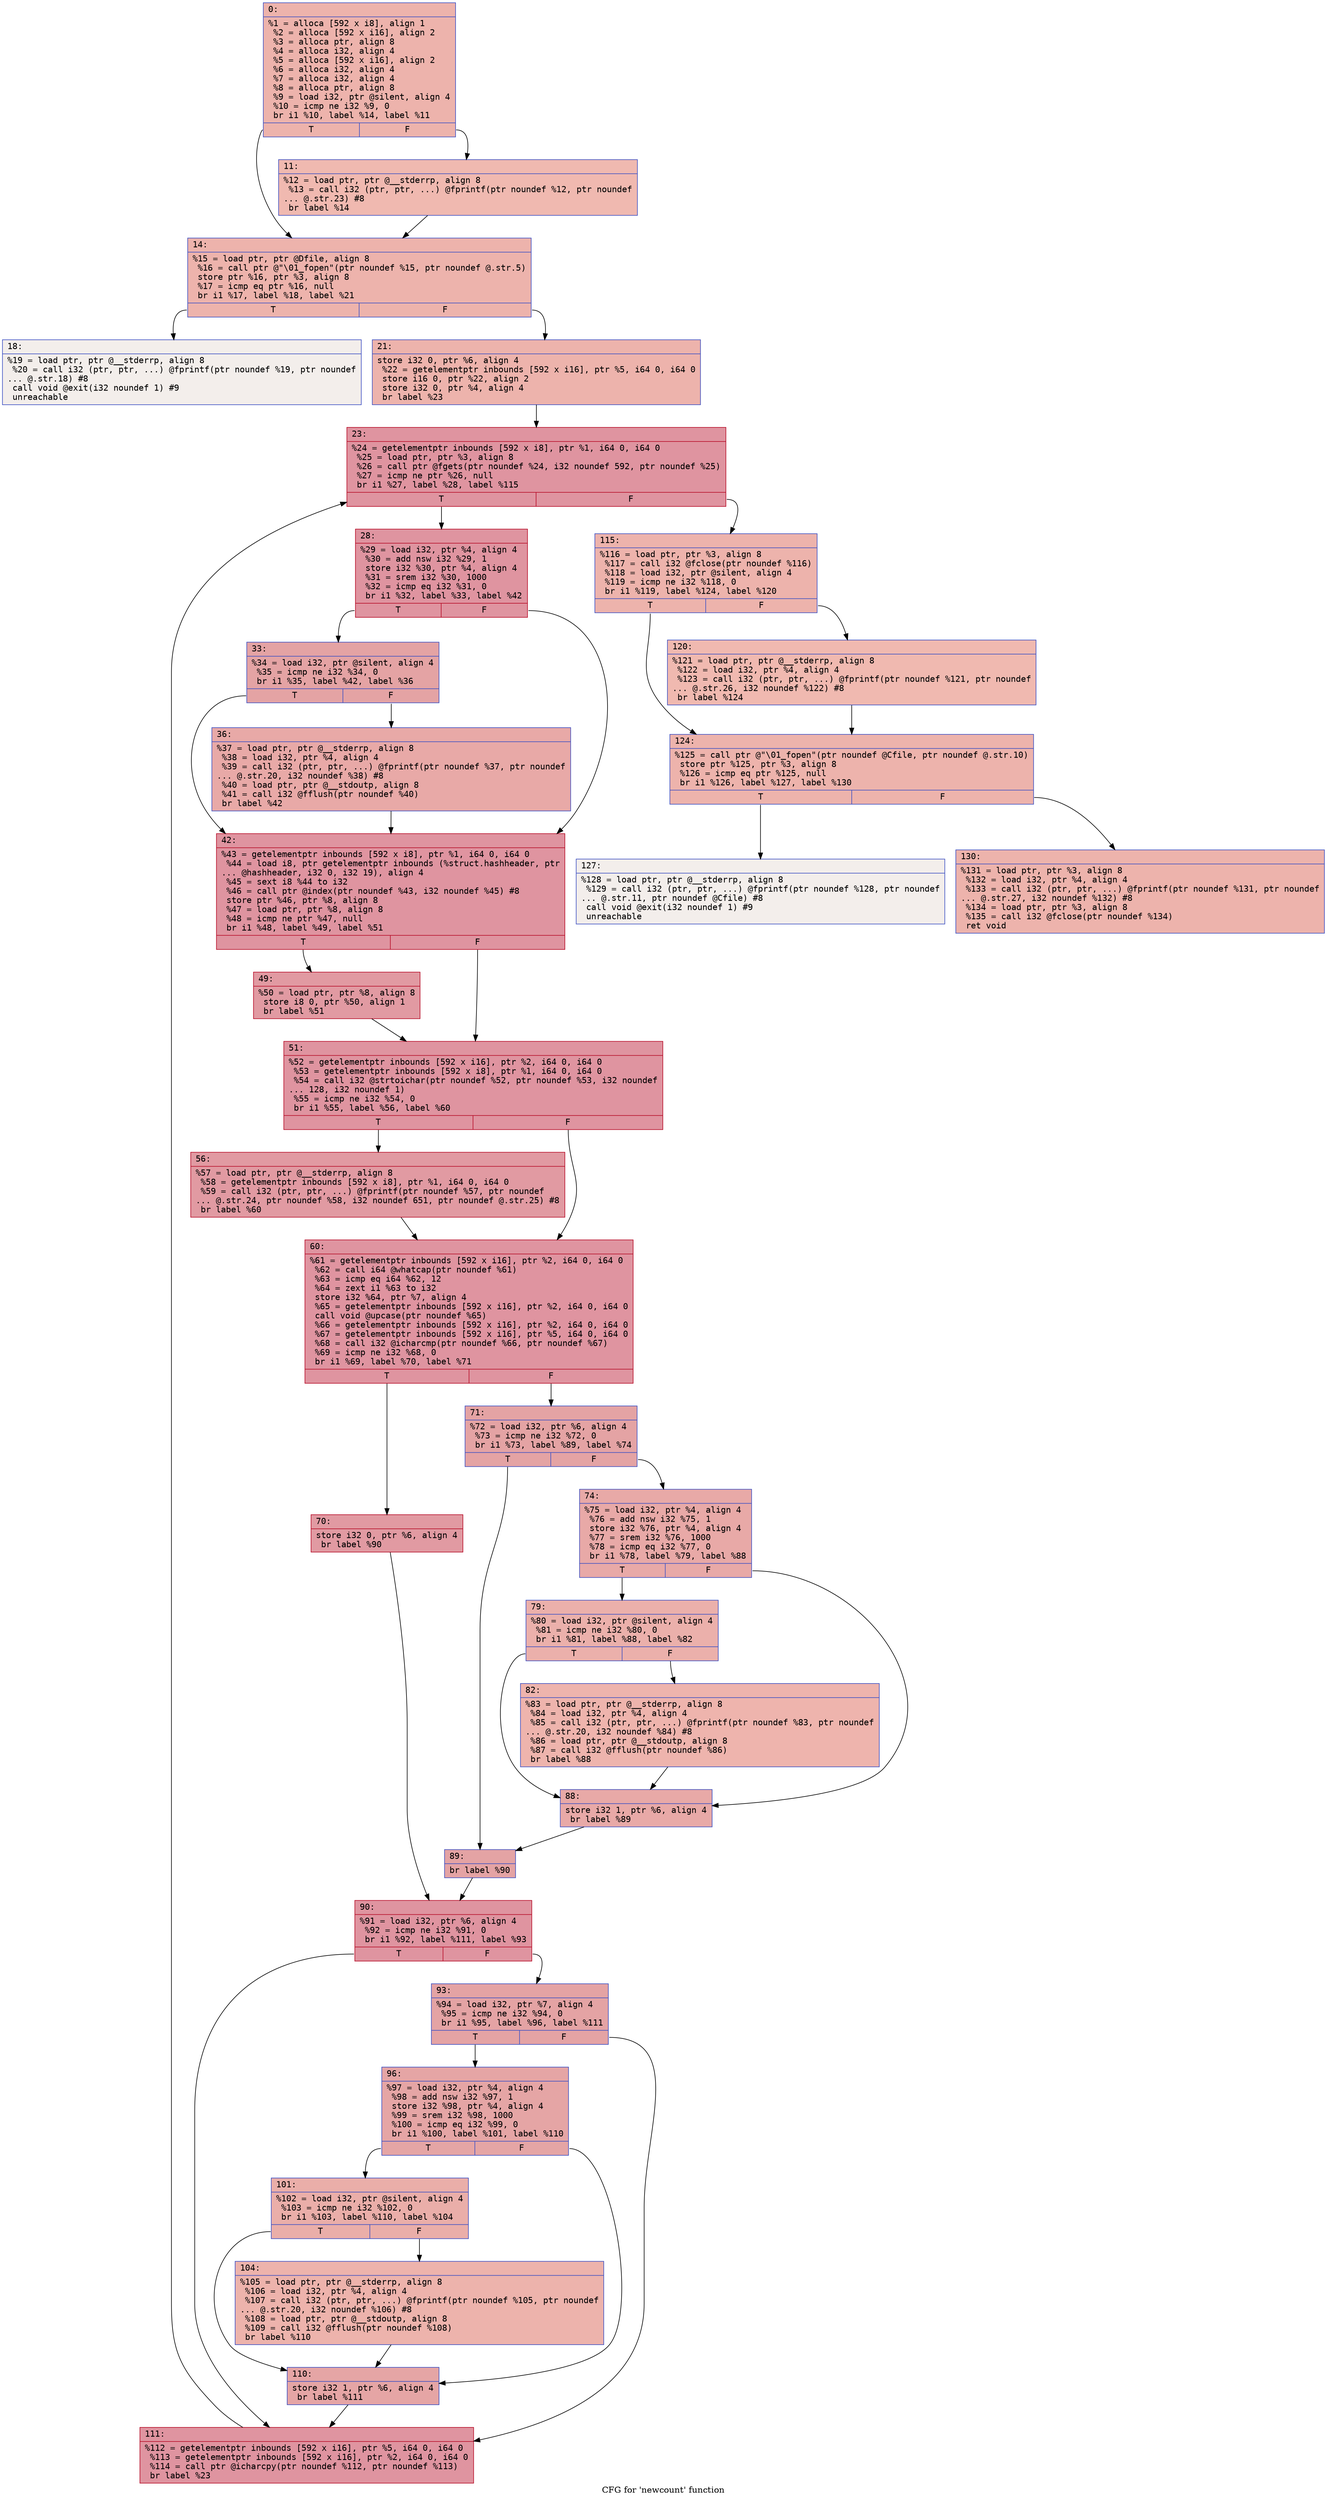 digraph "CFG for 'newcount' function" {
	label="CFG for 'newcount' function";

	Node0x600000ca7520 [shape=record,color="#3d50c3ff", style=filled, fillcolor="#d6524470" fontname="Courier",label="{0:\l|  %1 = alloca [592 x i8], align 1\l  %2 = alloca [592 x i16], align 2\l  %3 = alloca ptr, align 8\l  %4 = alloca i32, align 4\l  %5 = alloca [592 x i16], align 2\l  %6 = alloca i32, align 4\l  %7 = alloca i32, align 4\l  %8 = alloca ptr, align 8\l  %9 = load i32, ptr @silent, align 4\l  %10 = icmp ne i32 %9, 0\l  br i1 %10, label %14, label %11\l|{<s0>T|<s1>F}}"];
	Node0x600000ca7520:s0 -> Node0x600000ca77a0[tooltip="0 -> 14\nProbability 62.50%" ];
	Node0x600000ca7520:s1 -> Node0x600000ca7750[tooltip="0 -> 11\nProbability 37.50%" ];
	Node0x600000ca7750 [shape=record,color="#3d50c3ff", style=filled, fillcolor="#de614d70" fontname="Courier",label="{11:\l|  %12 = load ptr, ptr @__stderrp, align 8\l  %13 = call i32 (ptr, ptr, ...) @fprintf(ptr noundef %12, ptr noundef\l... @.str.23) #8\l  br label %14\l}"];
	Node0x600000ca7750 -> Node0x600000ca77a0[tooltip="11 -> 14\nProbability 100.00%" ];
	Node0x600000ca77a0 [shape=record,color="#3d50c3ff", style=filled, fillcolor="#d6524470" fontname="Courier",label="{14:\l|  %15 = load ptr, ptr @Dfile, align 8\l  %16 = call ptr @\"\\01_fopen\"(ptr noundef %15, ptr noundef @.str.5)\l  store ptr %16, ptr %3, align 8\l  %17 = icmp eq ptr %16, null\l  br i1 %17, label %18, label %21\l|{<s0>T|<s1>F}}"];
	Node0x600000ca77a0:s0 -> Node0x600000ca77f0[tooltip="14 -> 18\nProbability 0.00%" ];
	Node0x600000ca77a0:s1 -> Node0x600000ca7840[tooltip="14 -> 21\nProbability 100.00%" ];
	Node0x600000ca77f0 [shape=record,color="#3d50c3ff", style=filled, fillcolor="#e5d8d170" fontname="Courier",label="{18:\l|  %19 = load ptr, ptr @__stderrp, align 8\l  %20 = call i32 (ptr, ptr, ...) @fprintf(ptr noundef %19, ptr noundef\l... @.str.18) #8\l  call void @exit(i32 noundef 1) #9\l  unreachable\l}"];
	Node0x600000ca7840 [shape=record,color="#3d50c3ff", style=filled, fillcolor="#d6524470" fontname="Courier",label="{21:\l|  store i32 0, ptr %6, align 4\l  %22 = getelementptr inbounds [592 x i16], ptr %5, i64 0, i64 0\l  store i16 0, ptr %22, align 2\l  store i32 0, ptr %4, align 4\l  br label %23\l}"];
	Node0x600000ca7840 -> Node0x600000ca7890[tooltip="21 -> 23\nProbability 100.00%" ];
	Node0x600000ca7890 [shape=record,color="#b70d28ff", style=filled, fillcolor="#b70d2870" fontname="Courier",label="{23:\l|  %24 = getelementptr inbounds [592 x i8], ptr %1, i64 0, i64 0\l  %25 = load ptr, ptr %3, align 8\l  %26 = call ptr @fgets(ptr noundef %24, i32 noundef 592, ptr noundef %25)\l  %27 = icmp ne ptr %26, null\l  br i1 %27, label %28, label %115\l|{<s0>T|<s1>F}}"];
	Node0x600000ca7890:s0 -> Node0x600000ca78e0[tooltip="23 -> 28\nProbability 96.88%" ];
	Node0x600000ca7890:s1 -> Node0x600000ca0000[tooltip="23 -> 115\nProbability 3.12%" ];
	Node0x600000ca78e0 [shape=record,color="#b70d28ff", style=filled, fillcolor="#b70d2870" fontname="Courier",label="{28:\l|  %29 = load i32, ptr %4, align 4\l  %30 = add nsw i32 %29, 1\l  store i32 %30, ptr %4, align 4\l  %31 = srem i32 %30, 1000\l  %32 = icmp eq i32 %31, 0\l  br i1 %32, label %33, label %42\l|{<s0>T|<s1>F}}"];
	Node0x600000ca78e0:s0 -> Node0x600000ca7930[tooltip="28 -> 33\nProbability 37.50%" ];
	Node0x600000ca78e0:s1 -> Node0x600000ca79d0[tooltip="28 -> 42\nProbability 62.50%" ];
	Node0x600000ca7930 [shape=record,color="#3d50c3ff", style=filled, fillcolor="#c32e3170" fontname="Courier",label="{33:\l|  %34 = load i32, ptr @silent, align 4\l  %35 = icmp ne i32 %34, 0\l  br i1 %35, label %42, label %36\l|{<s0>T|<s1>F}}"];
	Node0x600000ca7930:s0 -> Node0x600000ca79d0[tooltip="33 -> 42\nProbability 62.50%" ];
	Node0x600000ca7930:s1 -> Node0x600000ca7980[tooltip="33 -> 36\nProbability 37.50%" ];
	Node0x600000ca7980 [shape=record,color="#3d50c3ff", style=filled, fillcolor="#ca3b3770" fontname="Courier",label="{36:\l|  %37 = load ptr, ptr @__stderrp, align 8\l  %38 = load i32, ptr %4, align 4\l  %39 = call i32 (ptr, ptr, ...) @fprintf(ptr noundef %37, ptr noundef\l... @.str.20, i32 noundef %38) #8\l  %40 = load ptr, ptr @__stdoutp, align 8\l  %41 = call i32 @fflush(ptr noundef %40)\l  br label %42\l}"];
	Node0x600000ca7980 -> Node0x600000ca79d0[tooltip="36 -> 42\nProbability 100.00%" ];
	Node0x600000ca79d0 [shape=record,color="#b70d28ff", style=filled, fillcolor="#b70d2870" fontname="Courier",label="{42:\l|  %43 = getelementptr inbounds [592 x i8], ptr %1, i64 0, i64 0\l  %44 = load i8, ptr getelementptr inbounds (%struct.hashheader, ptr\l... @hashheader, i32 0, i32 19), align 4\l  %45 = sext i8 %44 to i32\l  %46 = call ptr @index(ptr noundef %43, i32 noundef %45) #8\l  store ptr %46, ptr %8, align 8\l  %47 = load ptr, ptr %8, align 8\l  %48 = icmp ne ptr %47, null\l  br i1 %48, label %49, label %51\l|{<s0>T|<s1>F}}"];
	Node0x600000ca79d0:s0 -> Node0x600000ca7a20[tooltip="42 -> 49\nProbability 62.50%" ];
	Node0x600000ca79d0:s1 -> Node0x600000ca7a70[tooltip="42 -> 51\nProbability 37.50%" ];
	Node0x600000ca7a20 [shape=record,color="#b70d28ff", style=filled, fillcolor="#bb1b2c70" fontname="Courier",label="{49:\l|  %50 = load ptr, ptr %8, align 8\l  store i8 0, ptr %50, align 1\l  br label %51\l}"];
	Node0x600000ca7a20 -> Node0x600000ca7a70[tooltip="49 -> 51\nProbability 100.00%" ];
	Node0x600000ca7a70 [shape=record,color="#b70d28ff", style=filled, fillcolor="#b70d2870" fontname="Courier",label="{51:\l|  %52 = getelementptr inbounds [592 x i16], ptr %2, i64 0, i64 0\l  %53 = getelementptr inbounds [592 x i8], ptr %1, i64 0, i64 0\l  %54 = call i32 @strtoichar(ptr noundef %52, ptr noundef %53, i32 noundef\l... 128, i32 noundef 1)\l  %55 = icmp ne i32 %54, 0\l  br i1 %55, label %56, label %60\l|{<s0>T|<s1>F}}"];
	Node0x600000ca7a70:s0 -> Node0x600000ca7ac0[tooltip="51 -> 56\nProbability 62.50%" ];
	Node0x600000ca7a70:s1 -> Node0x600000ca7b10[tooltip="51 -> 60\nProbability 37.50%" ];
	Node0x600000ca7ac0 [shape=record,color="#b70d28ff", style=filled, fillcolor="#bb1b2c70" fontname="Courier",label="{56:\l|  %57 = load ptr, ptr @__stderrp, align 8\l  %58 = getelementptr inbounds [592 x i8], ptr %1, i64 0, i64 0\l  %59 = call i32 (ptr, ptr, ...) @fprintf(ptr noundef %57, ptr noundef\l... @.str.24, ptr noundef %58, i32 noundef 651, ptr noundef @.str.25) #8\l  br label %60\l}"];
	Node0x600000ca7ac0 -> Node0x600000ca7b10[tooltip="56 -> 60\nProbability 100.00%" ];
	Node0x600000ca7b10 [shape=record,color="#b70d28ff", style=filled, fillcolor="#b70d2870" fontname="Courier",label="{60:\l|  %61 = getelementptr inbounds [592 x i16], ptr %2, i64 0, i64 0\l  %62 = call i64 @whatcap(ptr noundef %61)\l  %63 = icmp eq i64 %62, 12\l  %64 = zext i1 %63 to i32\l  store i32 %64, ptr %7, align 4\l  %65 = getelementptr inbounds [592 x i16], ptr %2, i64 0, i64 0\l  call void @upcase(ptr noundef %65)\l  %66 = getelementptr inbounds [592 x i16], ptr %2, i64 0, i64 0\l  %67 = getelementptr inbounds [592 x i16], ptr %5, i64 0, i64 0\l  %68 = call i32 @icharcmp(ptr noundef %66, ptr noundef %67)\l  %69 = icmp ne i32 %68, 0\l  br i1 %69, label %70, label %71\l|{<s0>T|<s1>F}}"];
	Node0x600000ca7b10:s0 -> Node0x600000ca7b60[tooltip="60 -> 70\nProbability 62.50%" ];
	Node0x600000ca7b10:s1 -> Node0x600000ca7bb0[tooltip="60 -> 71\nProbability 37.50%" ];
	Node0x600000ca7b60 [shape=record,color="#b70d28ff", style=filled, fillcolor="#bb1b2c70" fontname="Courier",label="{70:\l|  store i32 0, ptr %6, align 4\l  br label %90\l}"];
	Node0x600000ca7b60 -> Node0x600000ca7d90[tooltip="70 -> 90\nProbability 100.00%" ];
	Node0x600000ca7bb0 [shape=record,color="#3d50c3ff", style=filled, fillcolor="#c32e3170" fontname="Courier",label="{71:\l|  %72 = load i32, ptr %6, align 4\l  %73 = icmp ne i32 %72, 0\l  br i1 %73, label %89, label %74\l|{<s0>T|<s1>F}}"];
	Node0x600000ca7bb0:s0 -> Node0x600000ca7d40[tooltip="71 -> 89\nProbability 62.50%" ];
	Node0x600000ca7bb0:s1 -> Node0x600000ca7c00[tooltip="71 -> 74\nProbability 37.50%" ];
	Node0x600000ca7c00 [shape=record,color="#3d50c3ff", style=filled, fillcolor="#ca3b3770" fontname="Courier",label="{74:\l|  %75 = load i32, ptr %4, align 4\l  %76 = add nsw i32 %75, 1\l  store i32 %76, ptr %4, align 4\l  %77 = srem i32 %76, 1000\l  %78 = icmp eq i32 %77, 0\l  br i1 %78, label %79, label %88\l|{<s0>T|<s1>F}}"];
	Node0x600000ca7c00:s0 -> Node0x600000ca7c50[tooltip="74 -> 79\nProbability 37.50%" ];
	Node0x600000ca7c00:s1 -> Node0x600000ca7cf0[tooltip="74 -> 88\nProbability 62.50%" ];
	Node0x600000ca7c50 [shape=record,color="#3d50c3ff", style=filled, fillcolor="#d24b4070" fontname="Courier",label="{79:\l|  %80 = load i32, ptr @silent, align 4\l  %81 = icmp ne i32 %80, 0\l  br i1 %81, label %88, label %82\l|{<s0>T|<s1>F}}"];
	Node0x600000ca7c50:s0 -> Node0x600000ca7cf0[tooltip="79 -> 88\nProbability 62.50%" ];
	Node0x600000ca7c50:s1 -> Node0x600000ca7ca0[tooltip="79 -> 82\nProbability 37.50%" ];
	Node0x600000ca7ca0 [shape=record,color="#3d50c3ff", style=filled, fillcolor="#d8564670" fontname="Courier",label="{82:\l|  %83 = load ptr, ptr @__stderrp, align 8\l  %84 = load i32, ptr %4, align 4\l  %85 = call i32 (ptr, ptr, ...) @fprintf(ptr noundef %83, ptr noundef\l... @.str.20, i32 noundef %84) #8\l  %86 = load ptr, ptr @__stdoutp, align 8\l  %87 = call i32 @fflush(ptr noundef %86)\l  br label %88\l}"];
	Node0x600000ca7ca0 -> Node0x600000ca7cf0[tooltip="82 -> 88\nProbability 100.00%" ];
	Node0x600000ca7cf0 [shape=record,color="#3d50c3ff", style=filled, fillcolor="#ca3b3770" fontname="Courier",label="{88:\l|  store i32 1, ptr %6, align 4\l  br label %89\l}"];
	Node0x600000ca7cf0 -> Node0x600000ca7d40[tooltip="88 -> 89\nProbability 100.00%" ];
	Node0x600000ca7d40 [shape=record,color="#3d50c3ff", style=filled, fillcolor="#c32e3170" fontname="Courier",label="{89:\l|  br label %90\l}"];
	Node0x600000ca7d40 -> Node0x600000ca7d90[tooltip="89 -> 90\nProbability 100.00%" ];
	Node0x600000ca7d90 [shape=record,color="#b70d28ff", style=filled, fillcolor="#b70d2870" fontname="Courier",label="{90:\l|  %91 = load i32, ptr %6, align 4\l  %92 = icmp ne i32 %91, 0\l  br i1 %92, label %111, label %93\l|{<s0>T|<s1>F}}"];
	Node0x600000ca7d90:s0 -> Node0x600000ca7f70[tooltip="90 -> 111\nProbability 62.50%" ];
	Node0x600000ca7d90:s1 -> Node0x600000ca7de0[tooltip="90 -> 93\nProbability 37.50%" ];
	Node0x600000ca7de0 [shape=record,color="#3d50c3ff", style=filled, fillcolor="#c32e3170" fontname="Courier",label="{93:\l|  %94 = load i32, ptr %7, align 4\l  %95 = icmp ne i32 %94, 0\l  br i1 %95, label %96, label %111\l|{<s0>T|<s1>F}}"];
	Node0x600000ca7de0:s0 -> Node0x600000ca7e30[tooltip="93 -> 96\nProbability 62.50%" ];
	Node0x600000ca7de0:s1 -> Node0x600000ca7f70[tooltip="93 -> 111\nProbability 37.50%" ];
	Node0x600000ca7e30 [shape=record,color="#3d50c3ff", style=filled, fillcolor="#c5333470" fontname="Courier",label="{96:\l|  %97 = load i32, ptr %4, align 4\l  %98 = add nsw i32 %97, 1\l  store i32 %98, ptr %4, align 4\l  %99 = srem i32 %98, 1000\l  %100 = icmp eq i32 %99, 0\l  br i1 %100, label %101, label %110\l|{<s0>T|<s1>F}}"];
	Node0x600000ca7e30:s0 -> Node0x600000ca7e80[tooltip="96 -> 101\nProbability 37.50%" ];
	Node0x600000ca7e30:s1 -> Node0x600000ca7f20[tooltip="96 -> 110\nProbability 62.50%" ];
	Node0x600000ca7e80 [shape=record,color="#3d50c3ff", style=filled, fillcolor="#d0473d70" fontname="Courier",label="{101:\l|  %102 = load i32, ptr @silent, align 4\l  %103 = icmp ne i32 %102, 0\l  br i1 %103, label %110, label %104\l|{<s0>T|<s1>F}}"];
	Node0x600000ca7e80:s0 -> Node0x600000ca7f20[tooltip="101 -> 110\nProbability 62.50%" ];
	Node0x600000ca7e80:s1 -> Node0x600000ca7ed0[tooltip="101 -> 104\nProbability 37.50%" ];
	Node0x600000ca7ed0 [shape=record,color="#3d50c3ff", style=filled, fillcolor="#d6524470" fontname="Courier",label="{104:\l|  %105 = load ptr, ptr @__stderrp, align 8\l  %106 = load i32, ptr %4, align 4\l  %107 = call i32 (ptr, ptr, ...) @fprintf(ptr noundef %105, ptr noundef\l... @.str.20, i32 noundef %106) #8\l  %108 = load ptr, ptr @__stdoutp, align 8\l  %109 = call i32 @fflush(ptr noundef %108)\l  br label %110\l}"];
	Node0x600000ca7ed0 -> Node0x600000ca7f20[tooltip="104 -> 110\nProbability 100.00%" ];
	Node0x600000ca7f20 [shape=record,color="#3d50c3ff", style=filled, fillcolor="#c5333470" fontname="Courier",label="{110:\l|  store i32 1, ptr %6, align 4\l  br label %111\l}"];
	Node0x600000ca7f20 -> Node0x600000ca7f70[tooltip="110 -> 111\nProbability 100.00%" ];
	Node0x600000ca7f70 [shape=record,color="#b70d28ff", style=filled, fillcolor="#b70d2870" fontname="Courier",label="{111:\l|  %112 = getelementptr inbounds [592 x i16], ptr %5, i64 0, i64 0\l  %113 = getelementptr inbounds [592 x i16], ptr %2, i64 0, i64 0\l  %114 = call ptr @icharcpy(ptr noundef %112, ptr noundef %113)\l  br label %23\l}"];
	Node0x600000ca7f70 -> Node0x600000ca7890[tooltip="111 -> 23\nProbability 100.00%" ];
	Node0x600000ca0000 [shape=record,color="#3d50c3ff", style=filled, fillcolor="#d6524470" fontname="Courier",label="{115:\l|  %116 = load ptr, ptr %3, align 8\l  %117 = call i32 @fclose(ptr noundef %116)\l  %118 = load i32, ptr @silent, align 4\l  %119 = icmp ne i32 %118, 0\l  br i1 %119, label %124, label %120\l|{<s0>T|<s1>F}}"];
	Node0x600000ca0000:s0 -> Node0x600000ca00a0[tooltip="115 -> 124\nProbability 62.50%" ];
	Node0x600000ca0000:s1 -> Node0x600000ca0050[tooltip="115 -> 120\nProbability 37.50%" ];
	Node0x600000ca0050 [shape=record,color="#3d50c3ff", style=filled, fillcolor="#de614d70" fontname="Courier",label="{120:\l|  %121 = load ptr, ptr @__stderrp, align 8\l  %122 = load i32, ptr %4, align 4\l  %123 = call i32 (ptr, ptr, ...) @fprintf(ptr noundef %121, ptr noundef\l... @.str.26, i32 noundef %122) #8\l  br label %124\l}"];
	Node0x600000ca0050 -> Node0x600000ca00a0[tooltip="120 -> 124\nProbability 100.00%" ];
	Node0x600000ca00a0 [shape=record,color="#3d50c3ff", style=filled, fillcolor="#d6524470" fontname="Courier",label="{124:\l|  %125 = call ptr @\"\\01_fopen\"(ptr noundef @Cfile, ptr noundef @.str.10)\l  store ptr %125, ptr %3, align 8\l  %126 = icmp eq ptr %125, null\l  br i1 %126, label %127, label %130\l|{<s0>T|<s1>F}}"];
	Node0x600000ca00a0:s0 -> Node0x600000ca00f0[tooltip="124 -> 127\nProbability 0.00%" ];
	Node0x600000ca00a0:s1 -> Node0x600000ca0140[tooltip="124 -> 130\nProbability 100.00%" ];
	Node0x600000ca00f0 [shape=record,color="#3d50c3ff", style=filled, fillcolor="#e5d8d170" fontname="Courier",label="{127:\l|  %128 = load ptr, ptr @__stderrp, align 8\l  %129 = call i32 (ptr, ptr, ...) @fprintf(ptr noundef %128, ptr noundef\l... @.str.11, ptr noundef @Cfile) #8\l  call void @exit(i32 noundef 1) #9\l  unreachable\l}"];
	Node0x600000ca0140 [shape=record,color="#3d50c3ff", style=filled, fillcolor="#d6524470" fontname="Courier",label="{130:\l|  %131 = load ptr, ptr %3, align 8\l  %132 = load i32, ptr %4, align 4\l  %133 = call i32 (ptr, ptr, ...) @fprintf(ptr noundef %131, ptr noundef\l... @.str.27, i32 noundef %132) #8\l  %134 = load ptr, ptr %3, align 8\l  %135 = call i32 @fclose(ptr noundef %134)\l  ret void\l}"];
}
